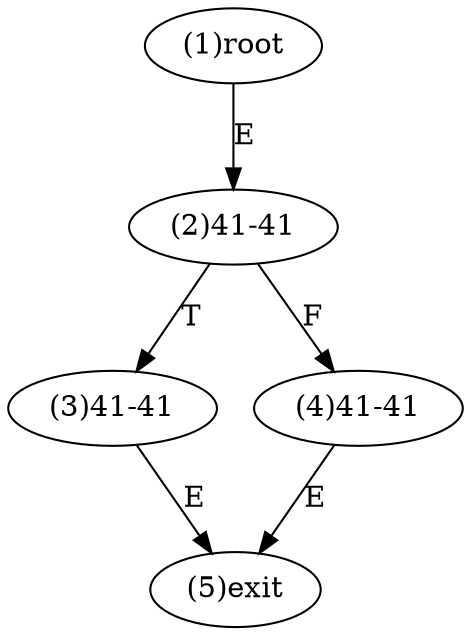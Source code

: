 digraph "" { 
1[ label="(1)root"];
2[ label="(2)41-41"];
3[ label="(3)41-41"];
4[ label="(4)41-41"];
5[ label="(5)exit"];
1->2[ label="E"];
2->4[ label="F"];
2->3[ label="T"];
3->5[ label="E"];
4->5[ label="E"];
}
